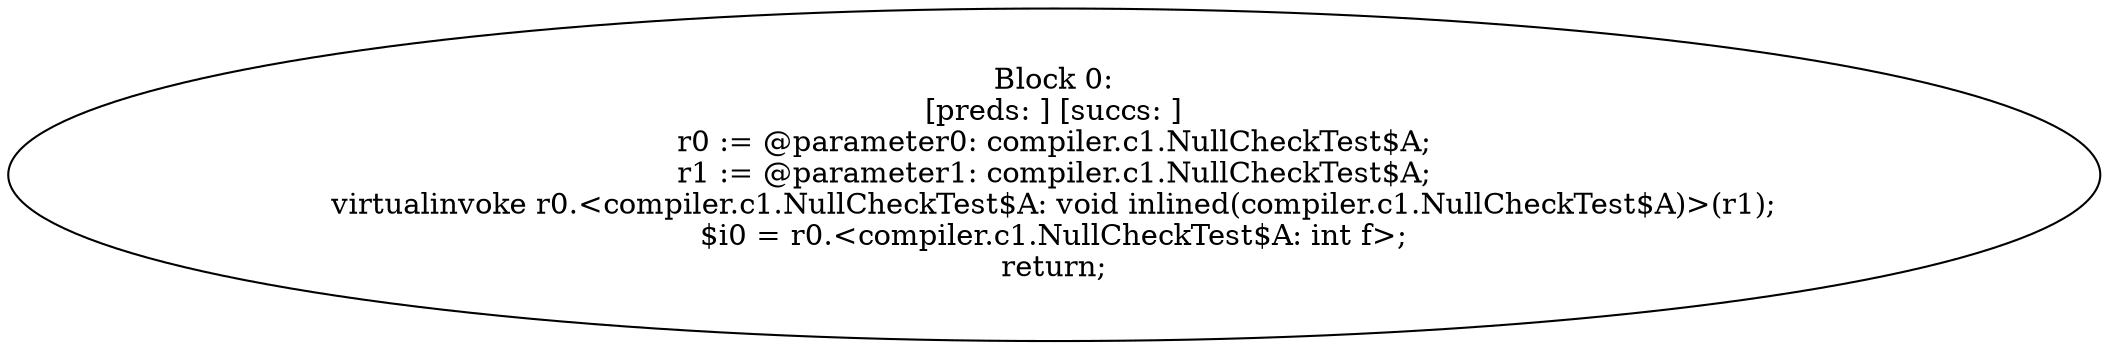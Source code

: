 digraph "unitGraph" {
    "Block 0:
[preds: ] [succs: ]
r0 := @parameter0: compiler.c1.NullCheckTest$A;
r1 := @parameter1: compiler.c1.NullCheckTest$A;
virtualinvoke r0.<compiler.c1.NullCheckTest$A: void inlined(compiler.c1.NullCheckTest$A)>(r1);
$i0 = r0.<compiler.c1.NullCheckTest$A: int f>;
return;
"
}
